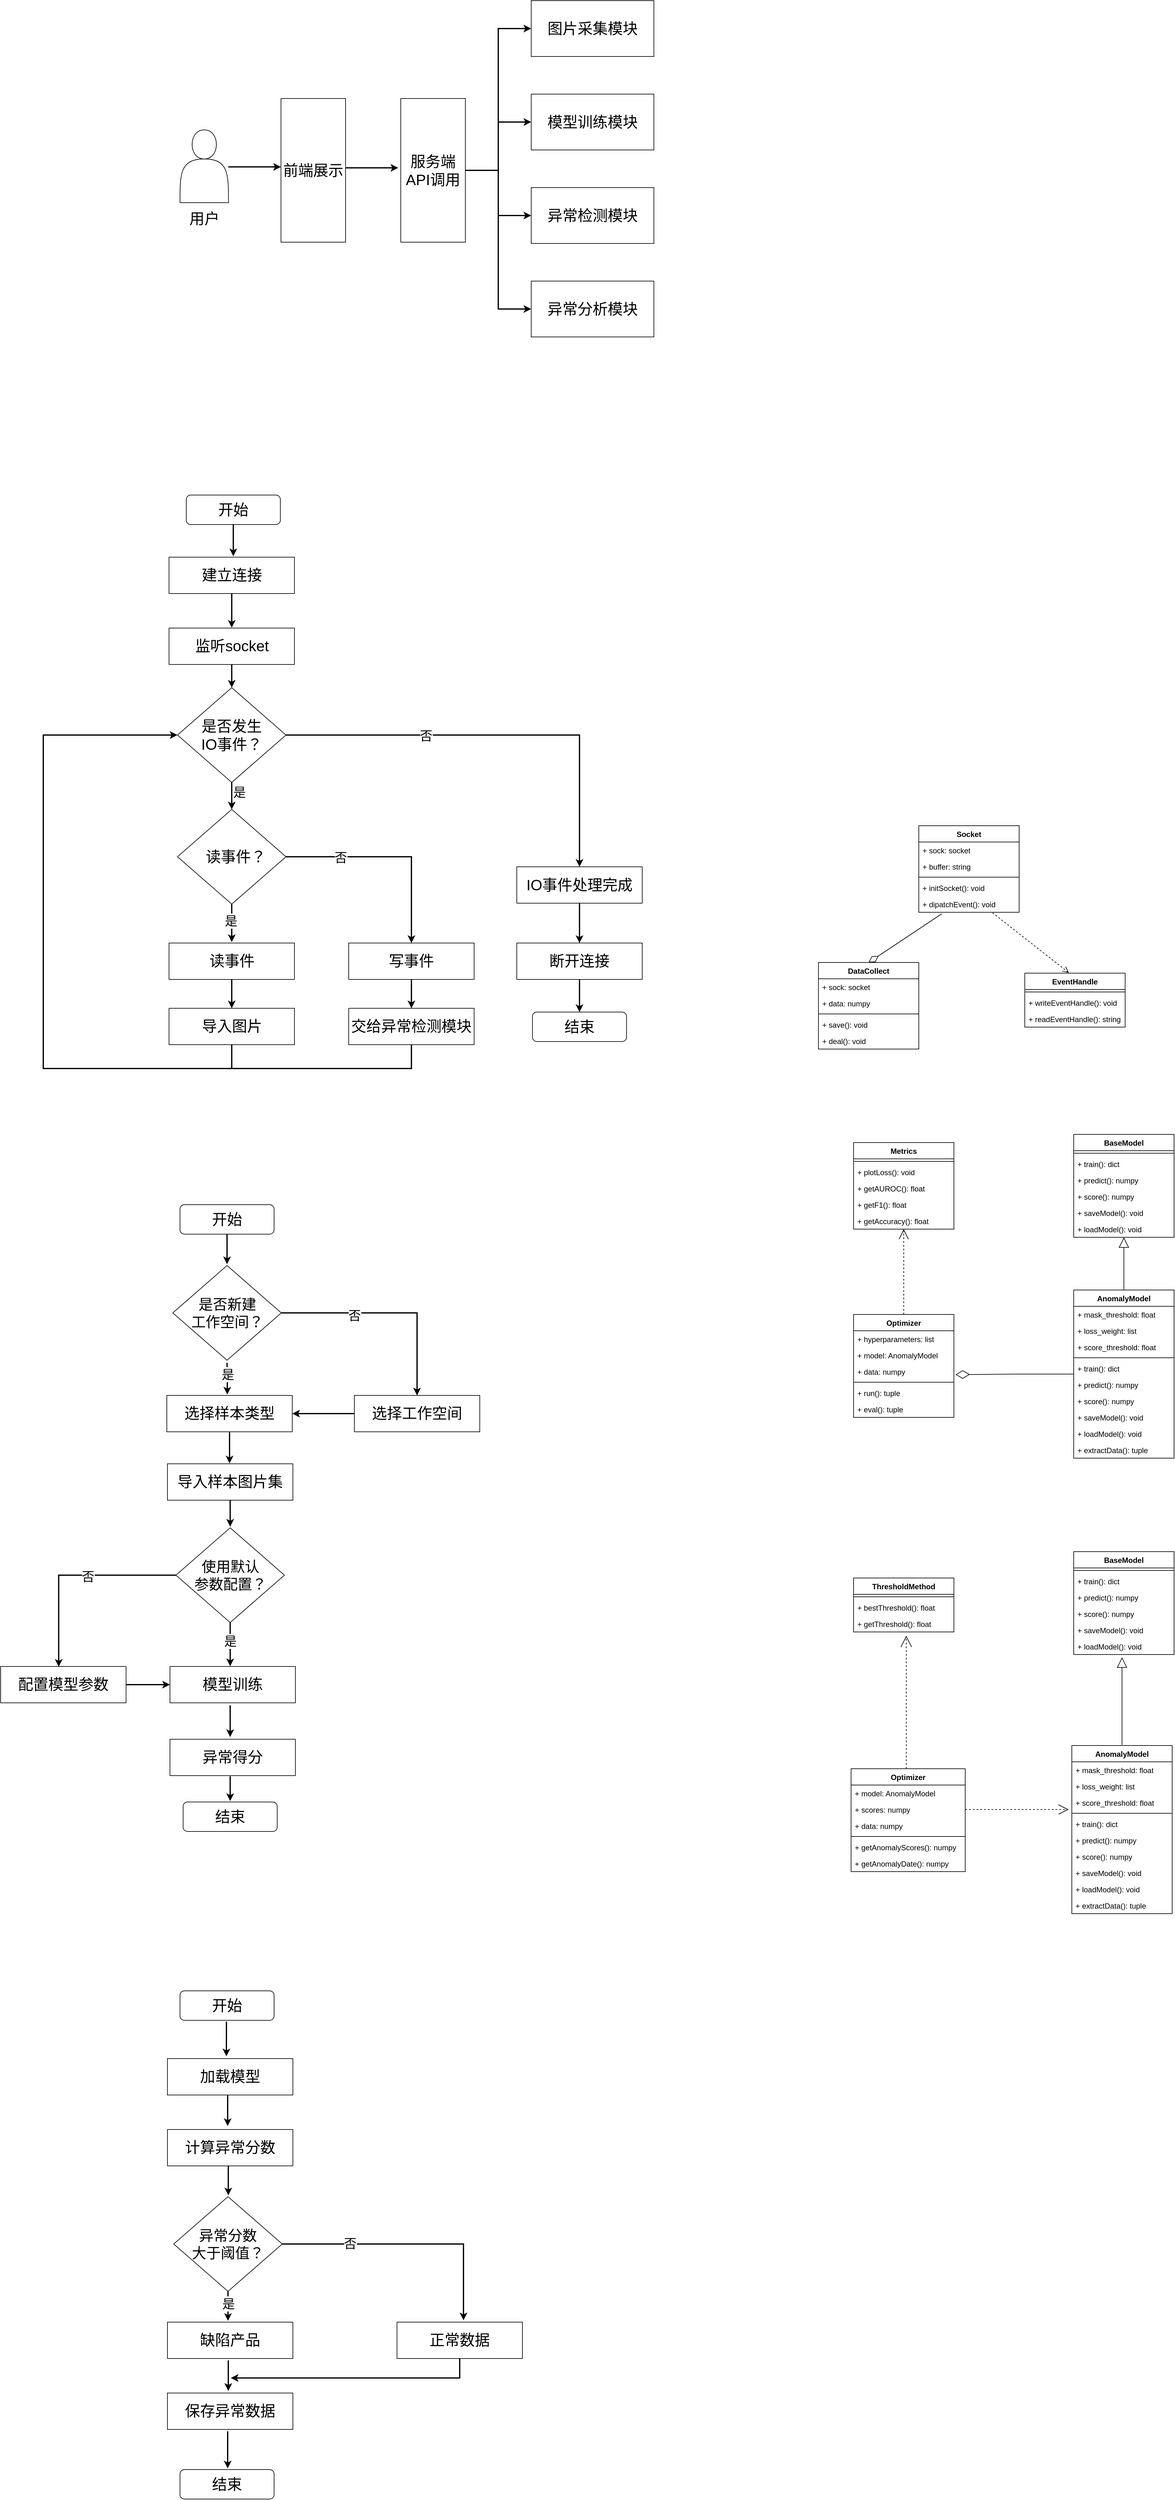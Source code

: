 <mxfile version="23.1.1" type="github">
  <diagram name="第 1 页" id="oIgSJ-jCkEDPL_mwqBG6">
    <mxGraphModel dx="1595" dy="817" grid="0" gridSize="10" guides="1" tooltips="1" connect="1" arrows="1" fold="1" page="0" pageScale="1" pageWidth="1169" pageHeight="827" math="0" shadow="0">
      <root>
        <mxCell id="0" />
        <mxCell id="1" parent="0" />
        <mxCell id="Z4AFo1DgdPZZFTQi7bNu-21" style="edgeStyle=orthogonalEdgeStyle;rounded=0;orthogonalLoop=1;jettySize=auto;html=1;strokeWidth=2;" parent="1" edge="1">
          <mxGeometry relative="1" as="geometry">
            <mxPoint x="547" y="373.5" as="targetPoint" />
            <mxPoint x="463" y="373.5" as="sourcePoint" />
          </mxGeometry>
        </mxCell>
        <mxCell id="Z4AFo1DgdPZZFTQi7bNu-3" value="&lt;font style=&quot;font-size: 24px;&quot;&gt;前端展示&lt;/font&gt;" style="rounded=0;whiteSpace=wrap;html=1;" parent="1" vertex="1">
          <mxGeometry x="360" y="263" width="103" height="229" as="geometry" />
        </mxCell>
        <mxCell id="Z4AFo1DgdPZZFTQi7bNu-22" style="edgeStyle=orthogonalEdgeStyle;rounded=0;orthogonalLoop=1;jettySize=auto;html=1;entryX=0.5;entryY=1;entryDx=0;entryDy=0;strokeWidth=2;" parent="1" source="Z4AFo1DgdPZZFTQi7bNu-5" target="Z4AFo1DgdPZZFTQi7bNu-6" edge="1">
          <mxGeometry relative="1" as="geometry" />
        </mxCell>
        <mxCell id="Z4AFo1DgdPZZFTQi7bNu-23" style="edgeStyle=orthogonalEdgeStyle;rounded=0;orthogonalLoop=1;jettySize=auto;html=1;entryX=0.5;entryY=1;entryDx=0;entryDy=0;strokeWidth=2;" parent="1" source="Z4AFo1DgdPZZFTQi7bNu-5" target="Z4AFo1DgdPZZFTQi7bNu-11" edge="1">
          <mxGeometry relative="1" as="geometry" />
        </mxCell>
        <mxCell id="Z4AFo1DgdPZZFTQi7bNu-24" style="edgeStyle=orthogonalEdgeStyle;rounded=0;orthogonalLoop=1;jettySize=auto;html=1;entryX=0.5;entryY=1;entryDx=0;entryDy=0;strokeWidth=2;" parent="1" source="Z4AFo1DgdPZZFTQi7bNu-5" target="Z4AFo1DgdPZZFTQi7bNu-14" edge="1">
          <mxGeometry relative="1" as="geometry" />
        </mxCell>
        <mxCell id="Z4AFo1DgdPZZFTQi7bNu-25" style="edgeStyle=orthogonalEdgeStyle;rounded=0;orthogonalLoop=1;jettySize=auto;html=1;entryX=0.5;entryY=1;entryDx=0;entryDy=0;strokeWidth=2;" parent="1" source="Z4AFo1DgdPZZFTQi7bNu-5" target="Z4AFo1DgdPZZFTQi7bNu-17" edge="1">
          <mxGeometry relative="1" as="geometry" />
        </mxCell>
        <mxCell id="Z4AFo1DgdPZZFTQi7bNu-5" value="&lt;font style=&quot;font-size: 24px;&quot;&gt;服务端API调用&lt;/font&gt;" style="rounded=0;whiteSpace=wrap;html=1;" parent="1" vertex="1">
          <mxGeometry x="551" y="263" width="103" height="229" as="geometry" />
        </mxCell>
        <mxCell id="Z4AFo1DgdPZZFTQi7bNu-8" value="" style="group" parent="1" vertex="1" connectable="0">
          <mxGeometry x="759" y="107" width="195.64" height="89" as="geometry" />
        </mxCell>
        <mxCell id="Z4AFo1DgdPZZFTQi7bNu-6" value="" style="rounded=0;whiteSpace=wrap;html=1;rotation=90;" parent="Z4AFo1DgdPZZFTQi7bNu-8" vertex="1">
          <mxGeometry x="53.32" y="-53.32" width="89" height="195.64" as="geometry" />
        </mxCell>
        <mxCell id="Z4AFo1DgdPZZFTQi7bNu-7" value="&lt;font style=&quot;font-size: 24px;&quot;&gt;图片采集模块&lt;/font&gt;" style="text;html=1;strokeColor=none;fillColor=none;align=center;verticalAlign=middle;whiteSpace=wrap;rounded=0;" parent="Z4AFo1DgdPZZFTQi7bNu-8" vertex="1">
          <mxGeometry x="10.82" y="25.5" width="174" height="38" as="geometry" />
        </mxCell>
        <mxCell id="Z4AFo1DgdPZZFTQi7bNu-9" value="" style="group;strokeWidth=2;" parent="1" vertex="1" connectable="0">
          <mxGeometry x="199" y="313" width="77.33" height="157" as="geometry" />
        </mxCell>
        <mxCell id="Z4AFo1DgdPZZFTQi7bNu-1" value="" style="shape=actor;whiteSpace=wrap;html=1;" parent="Z4AFo1DgdPZZFTQi7bNu-9" vertex="1">
          <mxGeometry width="77.33" height="116" as="geometry" />
        </mxCell>
        <mxCell id="Z4AFo1DgdPZZFTQi7bNu-2" value="&lt;font style=&quot;font-size: 24px;&quot;&gt;用户&lt;/font&gt;" style="text;html=1;strokeColor=none;fillColor=none;align=center;verticalAlign=middle;whiteSpace=wrap;rounded=0;" parent="Z4AFo1DgdPZZFTQi7bNu-9" vertex="1">
          <mxGeometry x="8.66" y="127" width="60" height="30" as="geometry" />
        </mxCell>
        <mxCell id="Z4AFo1DgdPZZFTQi7bNu-10" value="" style="group" parent="1" vertex="1" connectable="0">
          <mxGeometry x="759" y="256" width="195.64" height="89" as="geometry" />
        </mxCell>
        <mxCell id="Z4AFo1DgdPZZFTQi7bNu-11" value="" style="rounded=0;whiteSpace=wrap;html=1;rotation=90;" parent="Z4AFo1DgdPZZFTQi7bNu-10" vertex="1">
          <mxGeometry x="53.32" y="-53.32" width="89" height="195.64" as="geometry" />
        </mxCell>
        <mxCell id="Z4AFo1DgdPZZFTQi7bNu-12" value="&lt;span style=&quot;font-size: 24px;&quot;&gt;模型训练模块&lt;/span&gt;" style="text;html=1;strokeColor=none;fillColor=none;align=center;verticalAlign=middle;whiteSpace=wrap;rounded=0;" parent="Z4AFo1DgdPZZFTQi7bNu-10" vertex="1">
          <mxGeometry x="10.82" y="25.5" width="174" height="38" as="geometry" />
        </mxCell>
        <mxCell id="Z4AFo1DgdPZZFTQi7bNu-13" value="" style="group" parent="1" vertex="1" connectable="0">
          <mxGeometry x="759" y="405" width="195.64" height="89" as="geometry" />
        </mxCell>
        <mxCell id="Z4AFo1DgdPZZFTQi7bNu-14" value="" style="rounded=0;whiteSpace=wrap;html=1;rotation=90;" parent="Z4AFo1DgdPZZFTQi7bNu-13" vertex="1">
          <mxGeometry x="53.32" y="-53.32" width="89" height="195.64" as="geometry" />
        </mxCell>
        <mxCell id="Z4AFo1DgdPZZFTQi7bNu-15" value="&lt;font style=&quot;font-size: 24px;&quot;&gt;异常检测模块&lt;/font&gt;" style="text;html=1;strokeColor=none;fillColor=none;align=center;verticalAlign=middle;whiteSpace=wrap;rounded=0;" parent="Z4AFo1DgdPZZFTQi7bNu-13" vertex="1">
          <mxGeometry x="10.82" y="25.5" width="174" height="38" as="geometry" />
        </mxCell>
        <mxCell id="Z4AFo1DgdPZZFTQi7bNu-16" value="" style="group" parent="1" vertex="1" connectable="0">
          <mxGeometry x="759" y="554" width="195.64" height="89" as="geometry" />
        </mxCell>
        <mxCell id="Z4AFo1DgdPZZFTQi7bNu-17" value="" style="rounded=0;whiteSpace=wrap;html=1;rotation=90;" parent="Z4AFo1DgdPZZFTQi7bNu-16" vertex="1">
          <mxGeometry x="53.32" y="-53.32" width="89" height="195.64" as="geometry" />
        </mxCell>
        <mxCell id="Z4AFo1DgdPZZFTQi7bNu-18" value="&lt;font style=&quot;font-size: 24px;&quot;&gt;异常分析模块&lt;/font&gt;" style="text;html=1;strokeColor=none;fillColor=none;align=center;verticalAlign=middle;whiteSpace=wrap;rounded=0;" parent="Z4AFo1DgdPZZFTQi7bNu-16" vertex="1">
          <mxGeometry x="10.82" y="25.5" width="174" height="38" as="geometry" />
        </mxCell>
        <mxCell id="Z4AFo1DgdPZZFTQi7bNu-26" style="edgeStyle=orthogonalEdgeStyle;rounded=0;orthogonalLoop=1;jettySize=auto;html=1;strokeWidth=2;" parent="1" edge="1">
          <mxGeometry relative="1" as="geometry">
            <mxPoint x="360" y="372" as="targetPoint" />
            <mxPoint x="276" y="372" as="sourcePoint" />
          </mxGeometry>
        </mxCell>
        <mxCell id="a3Q9JlaJn4SBkysk_mds-16" style="edgeStyle=orthogonalEdgeStyle;rounded=0;orthogonalLoop=1;jettySize=auto;html=1;strokeWidth=2;" parent="1" source="a3Q9JlaJn4SBkysk_mds-1" edge="1">
          <mxGeometry relative="1" as="geometry">
            <mxPoint x="284" y="992.5" as="targetPoint" />
          </mxGeometry>
        </mxCell>
        <mxCell id="a3Q9JlaJn4SBkysk_mds-1" value="&lt;font style=&quot;font-size: 24px;&quot;&gt;开始&lt;/font&gt;" style="rounded=1;whiteSpace=wrap;html=1;" parent="1" vertex="1">
          <mxGeometry x="209" y="895" width="150" height="47" as="geometry" />
        </mxCell>
        <mxCell id="a3Q9JlaJn4SBkysk_mds-17" style="edgeStyle=orthogonalEdgeStyle;rounded=0;orthogonalLoop=1;jettySize=auto;html=1;strokeWidth=2;" parent="1" source="a3Q9JlaJn4SBkysk_mds-2" edge="1">
          <mxGeometry relative="1" as="geometry">
            <mxPoint x="281.5" y="1106.5" as="targetPoint" />
          </mxGeometry>
        </mxCell>
        <mxCell id="a3Q9JlaJn4SBkysk_mds-2" value="&lt;font style=&quot;font-size: 24px;&quot;&gt;建立连接&lt;/font&gt;" style="rounded=0;whiteSpace=wrap;html=1;" parent="1" vertex="1">
          <mxGeometry x="181.5" y="994" width="200" height="58" as="geometry" />
        </mxCell>
        <mxCell id="a3Q9JlaJn4SBkysk_mds-3" value="&lt;font style=&quot;font-size: 24px;&quot;&gt;监听socket&lt;/font&gt;" style="rounded=0;whiteSpace=wrap;html=1;" parent="1" vertex="1">
          <mxGeometry x="181.5" y="1107" width="200" height="58" as="geometry" />
        </mxCell>
        <mxCell id="a3Q9JlaJn4SBkysk_mds-21" style="edgeStyle=orthogonalEdgeStyle;rounded=0;orthogonalLoop=1;jettySize=auto;html=1;strokeWidth=2;" parent="1" source="a3Q9JlaJn4SBkysk_mds-5" target="a3Q9JlaJn4SBkysk_mds-10" edge="1">
          <mxGeometry relative="1" as="geometry" />
        </mxCell>
        <mxCell id="a3Q9JlaJn4SBkysk_mds-5" value="&lt;span style=&quot;font-size: 24px;&quot;&gt;读事件&lt;/span&gt;" style="rounded=0;whiteSpace=wrap;html=1;" parent="1" vertex="1">
          <mxGeometry x="181.5" y="1609" width="200" height="58" as="geometry" />
        </mxCell>
        <mxCell id="a3Q9JlaJn4SBkysk_mds-24" style="edgeStyle=orthogonalEdgeStyle;rounded=0;orthogonalLoop=1;jettySize=auto;html=1;entryX=0.5;entryY=0;entryDx=0;entryDy=0;strokeWidth=2;" parent="1" source="a3Q9JlaJn4SBkysk_mds-8" target="a3Q9JlaJn4SBkysk_mds-13" edge="1">
          <mxGeometry relative="1" as="geometry" />
        </mxCell>
        <mxCell id="a3Q9JlaJn4SBkysk_mds-34" value="&lt;font style=&quot;font-size: 20px;&quot;&gt;否&lt;/font&gt;" style="edgeLabel;html=1;align=center;verticalAlign=middle;resizable=0;points=[];" parent="a3Q9JlaJn4SBkysk_mds-24" vertex="1" connectable="0">
          <mxGeometry x="-0.343" relative="1" as="geometry">
            <mxPoint as="offset" />
          </mxGeometry>
        </mxCell>
        <mxCell id="a3Q9JlaJn4SBkysk_mds-8" value="&lt;font style=&quot;font-size: 24px;&quot;&gt;是否发生&lt;br&gt;IO事件？&lt;/font&gt;" style="strokeWidth=1;html=1;shape=mxgraph.flowchart.decision;whiteSpace=wrap;" parent="1" vertex="1">
          <mxGeometry x="195" y="1202" width="173" height="151" as="geometry" />
        </mxCell>
        <mxCell id="a3Q9JlaJn4SBkysk_mds-20" style="edgeStyle=orthogonalEdgeStyle;rounded=0;orthogonalLoop=1;jettySize=auto;html=1;strokeWidth=2;" parent="1" source="a3Q9JlaJn4SBkysk_mds-9" edge="1">
          <mxGeometry relative="1" as="geometry">
            <mxPoint x="281.5" y="1607.5" as="targetPoint" />
          </mxGeometry>
        </mxCell>
        <mxCell id="a3Q9JlaJn4SBkysk_mds-33" value="&lt;font style=&quot;font-size: 20px;&quot;&gt;是&lt;/font&gt;" style="edgeLabel;html=1;align=center;verticalAlign=middle;resizable=0;points=[];" parent="a3Q9JlaJn4SBkysk_mds-20" vertex="1" connectable="0">
          <mxGeometry x="-0.141" y="-2" relative="1" as="geometry">
            <mxPoint as="offset" />
          </mxGeometry>
        </mxCell>
        <mxCell id="a3Q9JlaJn4SBkysk_mds-22" style="edgeStyle=orthogonalEdgeStyle;rounded=0;orthogonalLoop=1;jettySize=auto;html=1;entryX=0.5;entryY=0;entryDx=0;entryDy=0;strokeWidth=2;" parent="1" source="a3Q9JlaJn4SBkysk_mds-9" target="a3Q9JlaJn4SBkysk_mds-11" edge="1">
          <mxGeometry relative="1" as="geometry" />
        </mxCell>
        <mxCell id="a3Q9JlaJn4SBkysk_mds-32" value="&lt;font style=&quot;font-size: 20px;&quot;&gt;否&lt;/font&gt;" style="edgeLabel;html=1;align=center;verticalAlign=middle;resizable=0;points=[];" parent="a3Q9JlaJn4SBkysk_mds-22" vertex="1" connectable="0">
          <mxGeometry x="-0.483" relative="1" as="geometry">
            <mxPoint as="offset" />
          </mxGeometry>
        </mxCell>
        <mxCell id="a3Q9JlaJn4SBkysk_mds-9" value="&lt;span style=&quot;font-size: 24px;&quot;&gt;&amp;nbsp; 读事件？&lt;/span&gt;" style="strokeWidth=1;html=1;shape=mxgraph.flowchart.decision;whiteSpace=wrap;" parent="1" vertex="1">
          <mxGeometry x="195" y="1396" width="173" height="151" as="geometry" />
        </mxCell>
        <mxCell id="a3Q9JlaJn4SBkysk_mds-10" value="&lt;span style=&quot;font-size: 24px;&quot;&gt;导入图片&lt;/span&gt;" style="rounded=0;whiteSpace=wrap;html=1;" parent="1" vertex="1">
          <mxGeometry x="181.5" y="1713" width="200" height="58" as="geometry" />
        </mxCell>
        <mxCell id="a3Q9JlaJn4SBkysk_mds-23" style="edgeStyle=orthogonalEdgeStyle;rounded=0;orthogonalLoop=1;jettySize=auto;html=1;entryX=0.5;entryY=0;entryDx=0;entryDy=0;strokeWidth=2;" parent="1" source="a3Q9JlaJn4SBkysk_mds-11" target="a3Q9JlaJn4SBkysk_mds-12" edge="1">
          <mxGeometry relative="1" as="geometry" />
        </mxCell>
        <mxCell id="a3Q9JlaJn4SBkysk_mds-11" value="&lt;span style=&quot;font-size: 24px;&quot;&gt;写事件&lt;/span&gt;" style="rounded=0;whiteSpace=wrap;html=1;" parent="1" vertex="1">
          <mxGeometry x="468" y="1609" width="200" height="58" as="geometry" />
        </mxCell>
        <mxCell id="a3Q9JlaJn4SBkysk_mds-29" style="edgeStyle=orthogonalEdgeStyle;rounded=0;orthogonalLoop=1;jettySize=auto;html=1;endArrow=none;endFill=0;strokeWidth=2;" parent="1" source="a3Q9JlaJn4SBkysk_mds-12" edge="1">
          <mxGeometry relative="1" as="geometry">
            <mxPoint x="282" y="1809" as="targetPoint" />
            <Array as="points">
              <mxPoint x="568" y="1809" />
              <mxPoint x="283" y="1809" />
            </Array>
          </mxGeometry>
        </mxCell>
        <mxCell id="a3Q9JlaJn4SBkysk_mds-12" value="&lt;span style=&quot;font-size: 24px;&quot;&gt;交给异常检测模块&lt;/span&gt;" style="rounded=0;whiteSpace=wrap;html=1;" parent="1" vertex="1">
          <mxGeometry x="468" y="1713" width="200" height="58" as="geometry" />
        </mxCell>
        <mxCell id="a3Q9JlaJn4SBkysk_mds-25" style="edgeStyle=orthogonalEdgeStyle;rounded=0;orthogonalLoop=1;jettySize=auto;html=1;strokeWidth=2;" parent="1" source="a3Q9JlaJn4SBkysk_mds-13" target="a3Q9JlaJn4SBkysk_mds-14" edge="1">
          <mxGeometry relative="1" as="geometry" />
        </mxCell>
        <mxCell id="a3Q9JlaJn4SBkysk_mds-13" value="&lt;span style=&quot;font-size: 24px;&quot;&gt;IO事件处理完成&lt;/span&gt;" style="rounded=0;whiteSpace=wrap;html=1;" parent="1" vertex="1">
          <mxGeometry x="736" y="1487.5" width="200" height="58" as="geometry" />
        </mxCell>
        <mxCell id="a3Q9JlaJn4SBkysk_mds-26" style="edgeStyle=orthogonalEdgeStyle;rounded=0;orthogonalLoop=1;jettySize=auto;html=1;strokeWidth=2;" parent="1" source="a3Q9JlaJn4SBkysk_mds-14" target="a3Q9JlaJn4SBkysk_mds-15" edge="1">
          <mxGeometry relative="1" as="geometry" />
        </mxCell>
        <mxCell id="a3Q9JlaJn4SBkysk_mds-14" value="&lt;span style=&quot;font-size: 24px;&quot;&gt;断开连接&lt;/span&gt;" style="rounded=0;whiteSpace=wrap;html=1;" parent="1" vertex="1">
          <mxGeometry x="736" y="1609" width="200" height="58" as="geometry" />
        </mxCell>
        <mxCell id="a3Q9JlaJn4SBkysk_mds-15" value="&lt;font style=&quot;font-size: 24px;&quot;&gt;结束&lt;/font&gt;" style="rounded=1;whiteSpace=wrap;html=1;" parent="1" vertex="1">
          <mxGeometry x="761" y="1719" width="150" height="47" as="geometry" />
        </mxCell>
        <mxCell id="a3Q9JlaJn4SBkysk_mds-18" style="edgeStyle=orthogonalEdgeStyle;rounded=0;orthogonalLoop=1;jettySize=auto;html=1;entryX=0.5;entryY=0;entryDx=0;entryDy=0;entryPerimeter=0;strokeWidth=2;" parent="1" source="a3Q9JlaJn4SBkysk_mds-3" target="a3Q9JlaJn4SBkysk_mds-8" edge="1">
          <mxGeometry relative="1" as="geometry" />
        </mxCell>
        <mxCell id="a3Q9JlaJn4SBkysk_mds-19" style="edgeStyle=orthogonalEdgeStyle;rounded=0;orthogonalLoop=1;jettySize=auto;html=1;entryX=0.5;entryY=0;entryDx=0;entryDy=0;entryPerimeter=0;strokeWidth=2;" parent="1" source="a3Q9JlaJn4SBkysk_mds-8" target="a3Q9JlaJn4SBkysk_mds-9" edge="1">
          <mxGeometry relative="1" as="geometry" />
        </mxCell>
        <mxCell id="a3Q9JlaJn4SBkysk_mds-27" style="edgeStyle=orthogonalEdgeStyle;rounded=0;orthogonalLoop=1;jettySize=auto;html=1;entryX=0;entryY=0.5;entryDx=0;entryDy=0;entryPerimeter=0;strokeWidth=2;" parent="1" source="a3Q9JlaJn4SBkysk_mds-10" target="a3Q9JlaJn4SBkysk_mds-8" edge="1">
          <mxGeometry relative="1" as="geometry">
            <Array as="points">
              <mxPoint x="282" y="1809" />
              <mxPoint x="-19" y="1809" />
              <mxPoint x="-19" y="1278" />
            </Array>
          </mxGeometry>
        </mxCell>
        <mxCell id="a3Q9JlaJn4SBkysk_mds-31" value="&lt;font style=&quot;font-size: 20px;&quot;&gt;是&lt;/font&gt;" style="text;html=1;strokeColor=none;fillColor=none;align=center;verticalAlign=middle;whiteSpace=wrap;rounded=0;" parent="1" vertex="1">
          <mxGeometry x="264" y="1353" width="60" height="30" as="geometry" />
        </mxCell>
        <mxCell id="a3Q9JlaJn4SBkysk_mds-50" value="Socket" style="swimlane;fontStyle=1;align=center;verticalAlign=top;childLayout=stackLayout;horizontal=1;startSize=26;horizontalStack=0;resizeParent=1;resizeParentMax=0;resizeLast=0;collapsible=1;marginBottom=0;whiteSpace=wrap;html=1;" parent="1" vertex="1">
          <mxGeometry x="1377" y="1422" width="160" height="138" as="geometry">
            <mxRectangle x="1179" y="1234" width="74" height="26" as="alternateBounds" />
          </mxGeometry>
        </mxCell>
        <mxCell id="a3Q9JlaJn4SBkysk_mds-51" value="+ sock: socket" style="text;strokeColor=none;fillColor=none;align=left;verticalAlign=top;spacingLeft=4;spacingRight=4;overflow=hidden;rotatable=0;points=[[0,0.5],[1,0.5]];portConstraint=eastwest;whiteSpace=wrap;html=1;" parent="a3Q9JlaJn4SBkysk_mds-50" vertex="1">
          <mxGeometry y="26" width="160" height="26" as="geometry" />
        </mxCell>
        <mxCell id="a3Q9JlaJn4SBkysk_mds-65" value="&lt;span style=&quot;color: rgb(0, 0, 0); font-family: Helvetica; font-size: 12px; font-style: normal; font-variant-ligatures: normal; font-variant-caps: normal; font-weight: 400; letter-spacing: normal; orphans: 2; text-align: left; text-indent: 0px; text-transform: none; widows: 2; word-spacing: 0px; -webkit-text-stroke-width: 0px; background-color: rgb(255, 255, 255); text-decoration-thickness: initial; text-decoration-style: initial; text-decoration-color: initial; float: none; display: inline !important;&quot;&gt;+ buffer: string&amp;nbsp;&lt;/span&gt;" style="text;strokeColor=none;fillColor=none;align=left;verticalAlign=top;spacingLeft=4;spacingRight=4;overflow=hidden;rotatable=0;points=[[0,0.5],[1,0.5]];portConstraint=eastwest;whiteSpace=wrap;html=1;" parent="a3Q9JlaJn4SBkysk_mds-50" vertex="1">
          <mxGeometry y="52" width="160" height="26" as="geometry" />
        </mxCell>
        <mxCell id="a3Q9JlaJn4SBkysk_mds-52" value="" style="line;strokeWidth=1;fillColor=none;align=left;verticalAlign=middle;spacingTop=-1;spacingLeft=3;spacingRight=3;rotatable=0;labelPosition=right;points=[];portConstraint=eastwest;strokeColor=inherit;" parent="a3Q9JlaJn4SBkysk_mds-50" vertex="1">
          <mxGeometry y="78" width="160" height="8" as="geometry" />
        </mxCell>
        <mxCell id="a3Q9JlaJn4SBkysk_mds-53" value="+ initSocket(): void" style="text;strokeColor=none;fillColor=none;align=left;verticalAlign=top;spacingLeft=4;spacingRight=4;overflow=hidden;rotatable=0;points=[[0,0.5],[1,0.5]];portConstraint=eastwest;whiteSpace=wrap;html=1;" parent="a3Q9JlaJn4SBkysk_mds-50" vertex="1">
          <mxGeometry y="86" width="160" height="26" as="geometry" />
        </mxCell>
        <mxCell id="a3Q9JlaJn4SBkysk_mds-66" value="+ dipatchEvent(): void" style="text;strokeColor=none;fillColor=none;align=left;verticalAlign=top;spacingLeft=4;spacingRight=4;overflow=hidden;rotatable=0;points=[[0,0.5],[1,0.5]];portConstraint=eastwest;whiteSpace=wrap;html=1;" parent="a3Q9JlaJn4SBkysk_mds-50" vertex="1">
          <mxGeometry y="112" width="160" height="26" as="geometry" />
        </mxCell>
        <mxCell id="a3Q9JlaJn4SBkysk_mds-55" value="DataCollect" style="swimlane;fontStyle=1;align=center;verticalAlign=top;childLayout=stackLayout;horizontal=1;startSize=26;horizontalStack=0;resizeParent=1;resizeParentMax=0;resizeLast=0;collapsible=1;marginBottom=0;whiteSpace=wrap;html=1;" parent="1" vertex="1">
          <mxGeometry x="1217" y="1640" width="160" height="138" as="geometry" />
        </mxCell>
        <mxCell id="a3Q9JlaJn4SBkysk_mds-56" value="+ sock: socket" style="text;strokeColor=none;fillColor=none;align=left;verticalAlign=top;spacingLeft=4;spacingRight=4;overflow=hidden;rotatable=0;points=[[0,0.5],[1,0.5]];portConstraint=eastwest;whiteSpace=wrap;html=1;" parent="a3Q9JlaJn4SBkysk_mds-55" vertex="1">
          <mxGeometry y="26" width="160" height="26" as="geometry" />
        </mxCell>
        <mxCell id="a3Q9JlaJn4SBkysk_mds-68" value="&lt;span style=&quot;color: rgb(0, 0, 0); font-family: Helvetica; font-size: 12px; font-style: normal; font-variant-ligatures: normal; font-variant-caps: normal; font-weight: 400; letter-spacing: normal; orphans: 2; text-align: left; text-indent: 0px; text-transform: none; widows: 2; word-spacing: 0px; -webkit-text-stroke-width: 0px; background-color: rgb(255, 255, 255); text-decoration-thickness: initial; text-decoration-style: initial; text-decoration-color: initial; float: none; display: inline !important;&quot;&gt;+ data: numpy&lt;/span&gt;" style="text;strokeColor=none;fillColor=none;align=left;verticalAlign=top;spacingLeft=4;spacingRight=4;overflow=hidden;rotatable=0;points=[[0,0.5],[1,0.5]];portConstraint=eastwest;whiteSpace=wrap;html=1;" parent="a3Q9JlaJn4SBkysk_mds-55" vertex="1">
          <mxGeometry y="52" width="160" height="26" as="geometry" />
        </mxCell>
        <mxCell id="a3Q9JlaJn4SBkysk_mds-57" value="" style="line;strokeWidth=1;fillColor=none;align=left;verticalAlign=middle;spacingTop=-1;spacingLeft=3;spacingRight=3;rotatable=0;labelPosition=right;points=[];portConstraint=eastwest;strokeColor=inherit;" parent="a3Q9JlaJn4SBkysk_mds-55" vertex="1">
          <mxGeometry y="78" width="160" height="8" as="geometry" />
        </mxCell>
        <mxCell id="a3Q9JlaJn4SBkysk_mds-58" value="+ save(): void" style="text;strokeColor=none;fillColor=none;align=left;verticalAlign=top;spacingLeft=4;spacingRight=4;overflow=hidden;rotatable=0;points=[[0,0.5],[1,0.5]];portConstraint=eastwest;whiteSpace=wrap;html=1;" parent="a3Q9JlaJn4SBkysk_mds-55" vertex="1">
          <mxGeometry y="86" width="160" height="26" as="geometry" />
        </mxCell>
        <mxCell id="a3Q9JlaJn4SBkysk_mds-69" value="&lt;span style=&quot;color: rgb(0, 0, 0); font-family: Helvetica; font-size: 12px; font-style: normal; font-variant-ligatures: normal; font-variant-caps: normal; font-weight: 400; letter-spacing: normal; orphans: 2; text-align: left; text-indent: 0px; text-transform: none; widows: 2; word-spacing: 0px; -webkit-text-stroke-width: 0px; background-color: rgb(255, 255, 255); text-decoration-thickness: initial; text-decoration-style: initial; text-decoration-color: initial; float: none; display: inline !important;&quot;&gt;+ deal(): void&lt;/span&gt;" style="text;strokeColor=none;fillColor=none;align=left;verticalAlign=top;spacingLeft=4;spacingRight=4;overflow=hidden;rotatable=0;points=[[0,0.5],[1,0.5]];portConstraint=eastwest;whiteSpace=wrap;html=1;" parent="a3Q9JlaJn4SBkysk_mds-55" vertex="1">
          <mxGeometry y="112" width="160" height="26" as="geometry" />
        </mxCell>
        <mxCell id="a3Q9JlaJn4SBkysk_mds-59" value="EventHandle" style="swimlane;fontStyle=1;align=center;verticalAlign=top;childLayout=stackLayout;horizontal=1;startSize=26;horizontalStack=0;resizeParent=1;resizeParentMax=0;resizeLast=0;collapsible=1;marginBottom=0;whiteSpace=wrap;html=1;" parent="1" vertex="1">
          <mxGeometry x="1546" y="1657" width="160" height="86" as="geometry" />
        </mxCell>
        <mxCell id="a3Q9JlaJn4SBkysk_mds-61" value="" style="line;strokeWidth=1;fillColor=none;align=left;verticalAlign=middle;spacingTop=-1;spacingLeft=3;spacingRight=3;rotatable=0;labelPosition=right;points=[];portConstraint=eastwest;strokeColor=inherit;" parent="a3Q9JlaJn4SBkysk_mds-59" vertex="1">
          <mxGeometry y="26" width="160" height="8" as="geometry" />
        </mxCell>
        <mxCell id="a3Q9JlaJn4SBkysk_mds-62" value="+ writeEventHandle(): void" style="text;strokeColor=none;fillColor=none;align=left;verticalAlign=top;spacingLeft=4;spacingRight=4;overflow=hidden;rotatable=0;points=[[0,0.5],[1,0.5]];portConstraint=eastwest;whiteSpace=wrap;html=1;" parent="a3Q9JlaJn4SBkysk_mds-59" vertex="1">
          <mxGeometry y="34" width="160" height="26" as="geometry" />
        </mxCell>
        <mxCell id="a3Q9JlaJn4SBkysk_mds-67" value="&lt;span style=&quot;color: rgb(0, 0, 0); font-family: Helvetica; font-size: 12px; font-style: normal; font-variant-ligatures: normal; font-variant-caps: normal; font-weight: 400; letter-spacing: normal; orphans: 2; text-align: left; text-indent: 0px; text-transform: none; widows: 2; word-spacing: 0px; -webkit-text-stroke-width: 0px; background-color: rgb(255, 255, 255); text-decoration-thickness: initial; text-decoration-style: initial; text-decoration-color: initial; float: none; display: inline !important;&quot;&gt;+ readEventHandle(): string&lt;/span&gt;" style="text;strokeColor=none;fillColor=none;align=left;verticalAlign=top;spacingLeft=4;spacingRight=4;overflow=hidden;rotatable=0;points=[[0,0.5],[1,0.5]];portConstraint=eastwest;whiteSpace=wrap;html=1;" parent="a3Q9JlaJn4SBkysk_mds-59" vertex="1">
          <mxGeometry y="60" width="160" height="26" as="geometry" />
        </mxCell>
        <mxCell id="a3Q9JlaJn4SBkysk_mds-71" style="rounded=0;orthogonalLoop=1;jettySize=auto;html=1;entryX=0.5;entryY=0;entryDx=0;entryDy=0;endArrow=diamondThin;endFill=0;endSize=16;exitX=0.23;exitY=1.09;exitDx=0;exitDy=0;exitPerimeter=0;" parent="1" source="a3Q9JlaJn4SBkysk_mds-66" target="a3Q9JlaJn4SBkysk_mds-55" edge="1">
          <mxGeometry relative="1" as="geometry" />
        </mxCell>
        <mxCell id="a3Q9JlaJn4SBkysk_mds-72" style="rounded=0;orthogonalLoop=1;jettySize=auto;html=1;endSize=8;endArrow=open;endFill=0;dashed=1;exitX=0.735;exitY=1.033;exitDx=0;exitDy=0;exitPerimeter=0;entryX=0.439;entryY=-0.007;entryDx=0;entryDy=0;entryPerimeter=0;" parent="1" source="a3Q9JlaJn4SBkysk_mds-66" target="a3Q9JlaJn4SBkysk_mds-59" edge="1">
          <mxGeometry relative="1" as="geometry">
            <mxPoint x="1650" y="1669" as="targetPoint" />
          </mxGeometry>
        </mxCell>
        <mxCell id="YO7OPcjBrQpYHbS6nEXv-11" style="edgeStyle=orthogonalEdgeStyle;rounded=0;orthogonalLoop=1;jettySize=auto;html=1;strokeWidth=2;" parent="1" source="YO7OPcjBrQpYHbS6nEXv-1" edge="1">
          <mxGeometry relative="1" as="geometry">
            <mxPoint x="274" y="2120.875" as="targetPoint" />
          </mxGeometry>
        </mxCell>
        <mxCell id="YO7OPcjBrQpYHbS6nEXv-1" value="&lt;font style=&quot;font-size: 24px;&quot;&gt;开始&lt;/font&gt;" style="rounded=1;whiteSpace=wrap;html=1;" parent="1" vertex="1">
          <mxGeometry x="199" y="2026" width="150" height="47" as="geometry" />
        </mxCell>
        <mxCell id="YO7OPcjBrQpYHbS6nEXv-14" style="edgeStyle=orthogonalEdgeStyle;rounded=0;orthogonalLoop=1;jettySize=auto;html=1;strokeWidth=2;" parent="1" source="YO7OPcjBrQpYHbS6nEXv-2" edge="1">
          <mxGeometry relative="1" as="geometry">
            <mxPoint x="278" y="2438.4" as="targetPoint" />
          </mxGeometry>
        </mxCell>
        <mxCell id="YO7OPcjBrQpYHbS6nEXv-2" value="&lt;span style=&quot;font-size: 24px;&quot;&gt;选择样本类型&lt;/span&gt;" style="rounded=0;whiteSpace=wrap;html=1;" parent="1" vertex="1">
          <mxGeometry x="178" y="2330" width="200" height="58" as="geometry" />
        </mxCell>
        <mxCell id="YO7OPcjBrQpYHbS6nEXv-20" style="edgeStyle=orthogonalEdgeStyle;rounded=0;orthogonalLoop=1;jettySize=auto;html=1;entryX=0.5;entryY=0;entryDx=0;entryDy=0;strokeWidth=2;" parent="1" source="YO7OPcjBrQpYHbS6nEXv-3" target="YO7OPcjBrQpYHbS6nEXv-10" edge="1">
          <mxGeometry relative="1" as="geometry" />
        </mxCell>
        <mxCell id="YO7OPcjBrQpYHbS6nEXv-25" value="&lt;font style=&quot;font-size: 20px;&quot;&gt;否&lt;/font&gt;" style="edgeLabel;html=1;align=center;verticalAlign=middle;resizable=0;points=[];" parent="YO7OPcjBrQpYHbS6nEXv-20" vertex="1" connectable="0">
          <mxGeometry x="-0.333" y="-3" relative="1" as="geometry">
            <mxPoint as="offset" />
          </mxGeometry>
        </mxCell>
        <mxCell id="YO7OPcjBrQpYHbS6nEXv-3" value="&lt;span style=&quot;font-size: 23px;&quot;&gt;是否新建&lt;br&gt;工作空间？&lt;/span&gt;" style="strokeWidth=1;html=1;shape=mxgraph.flowchart.decision;whiteSpace=wrap;" parent="1" vertex="1">
          <mxGeometry x="187.5" y="2123" width="173" height="151" as="geometry" />
        </mxCell>
        <mxCell id="YO7OPcjBrQpYHbS6nEXv-15" style="edgeStyle=orthogonalEdgeStyle;rounded=0;orthogonalLoop=1;jettySize=auto;html=1;strokeWidth=2;" parent="1" source="YO7OPcjBrQpYHbS6nEXv-4" edge="1">
          <mxGeometry relative="1" as="geometry">
            <mxPoint x="279" y="2539.2" as="targetPoint" />
          </mxGeometry>
        </mxCell>
        <mxCell id="YO7OPcjBrQpYHbS6nEXv-4" value="&lt;span style=&quot;font-size: 24px;&quot;&gt;导入样本图片集&lt;/span&gt;" style="rounded=0;whiteSpace=wrap;html=1;" parent="1" vertex="1">
          <mxGeometry x="179" y="2439" width="200" height="58" as="geometry" />
        </mxCell>
        <mxCell id="YO7OPcjBrQpYHbS6nEXv-24" style="edgeStyle=orthogonalEdgeStyle;rounded=0;orthogonalLoop=1;jettySize=auto;html=1;entryX=0;entryY=0.5;entryDx=0;entryDy=0;strokeWidth=2;" parent="1" source="YO7OPcjBrQpYHbS6nEXv-5" target="YO7OPcjBrQpYHbS6nEXv-6" edge="1">
          <mxGeometry relative="1" as="geometry" />
        </mxCell>
        <mxCell id="YO7OPcjBrQpYHbS6nEXv-5" value="&lt;span style=&quot;font-size: 24px;&quot;&gt;配置模型参数&lt;/span&gt;" style="rounded=0;whiteSpace=wrap;html=1;" parent="1" vertex="1">
          <mxGeometry x="-87" y="2762" width="200" height="58" as="geometry" />
        </mxCell>
        <mxCell id="YO7OPcjBrQpYHbS6nEXv-17" style="edgeStyle=orthogonalEdgeStyle;rounded=0;orthogonalLoop=1;jettySize=auto;html=1;strokeWidth=2;" parent="1" edge="1">
          <mxGeometry relative="1" as="geometry">
            <mxPoint x="279" y="2874.5" as="targetPoint" />
            <mxPoint x="279" y="2824" as="sourcePoint" />
          </mxGeometry>
        </mxCell>
        <mxCell id="YO7OPcjBrQpYHbS6nEXv-6" value="&lt;span style=&quot;font-size: 24px;&quot;&gt;模型训练&lt;/span&gt;" style="rounded=0;whiteSpace=wrap;html=1;" parent="1" vertex="1">
          <mxGeometry x="183" y="2762" width="200" height="58" as="geometry" />
        </mxCell>
        <mxCell id="YO7OPcjBrQpYHbS6nEXv-16" style="edgeStyle=orthogonalEdgeStyle;rounded=0;orthogonalLoop=1;jettySize=auto;html=1;strokeWidth=2;" parent="1" source="YO7OPcjBrQpYHbS6nEXv-7" edge="1">
          <mxGeometry relative="1" as="geometry">
            <mxPoint x="279" y="2761.6" as="targetPoint" />
          </mxGeometry>
        </mxCell>
        <mxCell id="YO7OPcjBrQpYHbS6nEXv-27" value="&lt;font style=&quot;font-size: 20px;&quot;&gt;是&lt;/font&gt;" style="edgeLabel;html=1;align=center;verticalAlign=middle;resizable=0;points=[];" parent="YO7OPcjBrQpYHbS6nEXv-16" vertex="1" connectable="0">
          <mxGeometry x="-0.173" relative="1" as="geometry">
            <mxPoint as="offset" />
          </mxGeometry>
        </mxCell>
        <mxCell id="YO7OPcjBrQpYHbS6nEXv-7" value="&lt;span style=&quot;font-size: 23px;&quot;&gt;使用默认&lt;br&gt;参数配置？&lt;/span&gt;" style="strokeWidth=1;html=1;shape=mxgraph.flowchart.decision;whiteSpace=wrap;" parent="1" vertex="1">
          <mxGeometry x="192.5" y="2541" width="173" height="151" as="geometry" />
        </mxCell>
        <mxCell id="YO7OPcjBrQpYHbS6nEXv-19" style="edgeStyle=orthogonalEdgeStyle;rounded=0;orthogonalLoop=1;jettySize=auto;html=1;strokeWidth=2;" parent="1" edge="1">
          <mxGeometry relative="1" as="geometry">
            <mxPoint x="279" y="2976.5" as="targetPoint" />
            <mxPoint x="279" y="2937" as="sourcePoint" />
          </mxGeometry>
        </mxCell>
        <mxCell id="YO7OPcjBrQpYHbS6nEXv-8" value="&lt;span style=&quot;font-size: 24px;&quot;&gt;异常得分&lt;/span&gt;" style="rounded=0;whiteSpace=wrap;html=1;" parent="1" vertex="1">
          <mxGeometry x="183" y="2878" width="200" height="58" as="geometry" />
        </mxCell>
        <mxCell id="YO7OPcjBrQpYHbS6nEXv-9" value="&lt;font style=&quot;font-size: 24px;&quot;&gt;结束&lt;/font&gt;" style="rounded=1;whiteSpace=wrap;html=1;" parent="1" vertex="1">
          <mxGeometry x="204" y="2978" width="150" height="47" as="geometry" />
        </mxCell>
        <mxCell id="YO7OPcjBrQpYHbS6nEXv-21" style="edgeStyle=orthogonalEdgeStyle;rounded=0;orthogonalLoop=1;jettySize=auto;html=1;entryX=1;entryY=0.5;entryDx=0;entryDy=0;strokeWidth=2;" parent="1" source="YO7OPcjBrQpYHbS6nEXv-10" target="YO7OPcjBrQpYHbS6nEXv-2" edge="1">
          <mxGeometry relative="1" as="geometry" />
        </mxCell>
        <mxCell id="YO7OPcjBrQpYHbS6nEXv-10" value="&lt;span style=&quot;font-size: 24px;&quot;&gt;选择工作空间&lt;/span&gt;" style="rounded=0;whiteSpace=wrap;html=1;" parent="1" vertex="1">
          <mxGeometry x="477" y="2330" width="200" height="58" as="geometry" />
        </mxCell>
        <mxCell id="YO7OPcjBrQpYHbS6nEXv-12" style="edgeStyle=orthogonalEdgeStyle;rounded=0;orthogonalLoop=1;jettySize=auto;html=1;entryX=0.457;entryY=-0.093;entryDx=0;entryDy=0;entryPerimeter=0;strokeWidth=2;" parent="1" edge="1">
          <mxGeometry relative="1" as="geometry">
            <mxPoint x="274.0" y="2278.0" as="sourcePoint" />
            <mxPoint x="274.4" y="2328.606" as="targetPoint" />
          </mxGeometry>
        </mxCell>
        <mxCell id="YO7OPcjBrQpYHbS6nEXv-26" value="&lt;font style=&quot;font-size: 20px;&quot;&gt;是&lt;/font&gt;" style="edgeLabel;html=1;align=center;verticalAlign=middle;resizable=0;points=[];" parent="YO7OPcjBrQpYHbS6nEXv-12" vertex="1" connectable="0">
          <mxGeometry x="-0.294" relative="1" as="geometry">
            <mxPoint as="offset" />
          </mxGeometry>
        </mxCell>
        <mxCell id="YO7OPcjBrQpYHbS6nEXv-22" style="edgeStyle=orthogonalEdgeStyle;rounded=0;orthogonalLoop=1;jettySize=auto;html=1;entryX=0.463;entryY=0.009;entryDx=0;entryDy=0;entryPerimeter=0;strokeWidth=2;" parent="1" source="YO7OPcjBrQpYHbS6nEXv-7" target="YO7OPcjBrQpYHbS6nEXv-5" edge="1">
          <mxGeometry relative="1" as="geometry" />
        </mxCell>
        <mxCell id="YO7OPcjBrQpYHbS6nEXv-28" value="&lt;font style=&quot;font-size: 20px;&quot;&gt;否&lt;/font&gt;" style="edgeLabel;html=1;align=center;verticalAlign=middle;resizable=0;points=[];" parent="YO7OPcjBrQpYHbS6nEXv-22" vertex="1" connectable="0">
          <mxGeometry x="-0.153" y="1" relative="1" as="geometry">
            <mxPoint as="offset" />
          </mxGeometry>
        </mxCell>
        <mxCell id="O9Ib4ukWQCDbJNWWpe---1" value="Metrics" style="swimlane;fontStyle=1;align=center;verticalAlign=top;childLayout=stackLayout;horizontal=1;startSize=26;horizontalStack=0;resizeParent=1;resizeParentMax=0;resizeLast=0;collapsible=1;marginBottom=0;whiteSpace=wrap;html=1;" vertex="1" parent="1">
          <mxGeometry x="1273" y="1927" width="160" height="138" as="geometry">
            <mxRectangle x="1179" y="1234" width="74" height="26" as="alternateBounds" />
          </mxGeometry>
        </mxCell>
        <mxCell id="O9Ib4ukWQCDbJNWWpe---4" value="" style="line;strokeWidth=1;fillColor=none;align=left;verticalAlign=middle;spacingTop=-1;spacingLeft=3;spacingRight=3;rotatable=0;labelPosition=right;points=[];portConstraint=eastwest;strokeColor=inherit;" vertex="1" parent="O9Ib4ukWQCDbJNWWpe---1">
          <mxGeometry y="26" width="160" height="8" as="geometry" />
        </mxCell>
        <mxCell id="O9Ib4ukWQCDbJNWWpe---5" value="+ plotLoss(): void" style="text;strokeColor=none;fillColor=none;align=left;verticalAlign=top;spacingLeft=4;spacingRight=4;overflow=hidden;rotatable=0;points=[[0,0.5],[1,0.5]];portConstraint=eastwest;whiteSpace=wrap;html=1;" vertex="1" parent="O9Ib4ukWQCDbJNWWpe---1">
          <mxGeometry y="34" width="160" height="26" as="geometry" />
        </mxCell>
        <mxCell id="O9Ib4ukWQCDbJNWWpe---6" value="+ getAUROC(): float" style="text;strokeColor=none;fillColor=none;align=left;verticalAlign=top;spacingLeft=4;spacingRight=4;overflow=hidden;rotatable=0;points=[[0,0.5],[1,0.5]];portConstraint=eastwest;whiteSpace=wrap;html=1;" vertex="1" parent="O9Ib4ukWQCDbJNWWpe---1">
          <mxGeometry y="60" width="160" height="26" as="geometry" />
        </mxCell>
        <mxCell id="O9Ib4ukWQCDbJNWWpe---37" value="+ getF1(): float" style="text;strokeColor=none;fillColor=none;align=left;verticalAlign=top;spacingLeft=4;spacingRight=4;overflow=hidden;rotatable=0;points=[[0,0.5],[1,0.5]];portConstraint=eastwest;whiteSpace=wrap;html=1;" vertex="1" parent="O9Ib4ukWQCDbJNWWpe---1">
          <mxGeometry y="86" width="160" height="26" as="geometry" />
        </mxCell>
        <mxCell id="O9Ib4ukWQCDbJNWWpe---36" value="+ getAccuracy(): float" style="text;strokeColor=none;fillColor=none;align=left;verticalAlign=top;spacingLeft=4;spacingRight=4;overflow=hidden;rotatable=0;points=[[0,0.5],[1,0.5]];portConstraint=eastwest;whiteSpace=wrap;html=1;" vertex="1" parent="O9Ib4ukWQCDbJNWWpe---1">
          <mxGeometry y="112" width="160" height="26" as="geometry" />
        </mxCell>
        <mxCell id="O9Ib4ukWQCDbJNWWpe---47" style="edgeStyle=orthogonalEdgeStyle;rounded=0;orthogonalLoop=1;jettySize=auto;html=1;entryX=0.5;entryY=1;entryDx=0;entryDy=0;endArrow=open;endFill=0;strokeWidth=1;endSize=14;dashed=1;" edge="1" parent="1" source="O9Ib4ukWQCDbJNWWpe---7" target="O9Ib4ukWQCDbJNWWpe---1">
          <mxGeometry relative="1" as="geometry" />
        </mxCell>
        <mxCell id="O9Ib4ukWQCDbJNWWpe---7" value="Optimizer" style="swimlane;fontStyle=1;align=center;verticalAlign=top;childLayout=stackLayout;horizontal=1;startSize=26;horizontalStack=0;resizeParent=1;resizeParentMax=0;resizeLast=0;collapsible=1;marginBottom=0;whiteSpace=wrap;html=1;" vertex="1" parent="1">
          <mxGeometry x="1273" y="2201" width="160" height="164" as="geometry" />
        </mxCell>
        <mxCell id="O9Ib4ukWQCDbJNWWpe---8" value="+ hyperparameters: list" style="text;strokeColor=none;fillColor=none;align=left;verticalAlign=top;spacingLeft=4;spacingRight=4;overflow=hidden;rotatable=0;points=[[0,0.5],[1,0.5]];portConstraint=eastwest;whiteSpace=wrap;html=1;" vertex="1" parent="O9Ib4ukWQCDbJNWWpe---7">
          <mxGeometry y="26" width="160" height="26" as="geometry" />
        </mxCell>
        <mxCell id="O9Ib4ukWQCDbJNWWpe---39" value="+ model: AnomalyModel" style="text;strokeColor=none;fillColor=none;align=left;verticalAlign=top;spacingLeft=4;spacingRight=4;overflow=hidden;rotatable=0;points=[[0,0.5],[1,0.5]];portConstraint=eastwest;whiteSpace=wrap;html=1;" vertex="1" parent="O9Ib4ukWQCDbJNWWpe---7">
          <mxGeometry y="52" width="160" height="26" as="geometry" />
        </mxCell>
        <mxCell id="O9Ib4ukWQCDbJNWWpe---9" value="&lt;span style=&quot;color: rgb(0, 0, 0); font-family: Helvetica; font-size: 12px; font-style: normal; font-variant-ligatures: normal; font-variant-caps: normal; font-weight: 400; letter-spacing: normal; orphans: 2; text-align: left; text-indent: 0px; text-transform: none; widows: 2; word-spacing: 0px; -webkit-text-stroke-width: 0px; background-color: rgb(255, 255, 255); text-decoration-thickness: initial; text-decoration-style: initial; text-decoration-color: initial; float: none; display: inline !important;&quot;&gt;+ data: numpy&lt;/span&gt;" style="text;strokeColor=none;fillColor=none;align=left;verticalAlign=top;spacingLeft=4;spacingRight=4;overflow=hidden;rotatable=0;points=[[0,0.5],[1,0.5]];portConstraint=eastwest;whiteSpace=wrap;html=1;" vertex="1" parent="O9Ib4ukWQCDbJNWWpe---7">
          <mxGeometry y="78" width="160" height="26" as="geometry" />
        </mxCell>
        <mxCell id="O9Ib4ukWQCDbJNWWpe---10" value="" style="line;strokeWidth=1;fillColor=none;align=left;verticalAlign=middle;spacingTop=-1;spacingLeft=3;spacingRight=3;rotatable=0;labelPosition=right;points=[];portConstraint=eastwest;strokeColor=inherit;" vertex="1" parent="O9Ib4ukWQCDbJNWWpe---7">
          <mxGeometry y="104" width="160" height="8" as="geometry" />
        </mxCell>
        <mxCell id="O9Ib4ukWQCDbJNWWpe---11" value="+ run(): tuple" style="text;strokeColor=none;fillColor=none;align=left;verticalAlign=top;spacingLeft=4;spacingRight=4;overflow=hidden;rotatable=0;points=[[0,0.5],[1,0.5]];portConstraint=eastwest;whiteSpace=wrap;html=1;" vertex="1" parent="O9Ib4ukWQCDbJNWWpe---7">
          <mxGeometry y="112" width="160" height="26" as="geometry" />
        </mxCell>
        <mxCell id="O9Ib4ukWQCDbJNWWpe---12" value="&lt;span style=&quot;color: rgb(0, 0, 0); font-family: Helvetica; font-size: 12px; font-style: normal; font-variant-ligatures: normal; font-variant-caps: normal; font-weight: 400; letter-spacing: normal; orphans: 2; text-align: left; text-indent: 0px; text-transform: none; widows: 2; word-spacing: 0px; -webkit-text-stroke-width: 0px; background-color: rgb(255, 255, 255); text-decoration-thickness: initial; text-decoration-style: initial; text-decoration-color: initial; float: none; display: inline !important;&quot;&gt;+ eval(): tuple&lt;/span&gt;" style="text;strokeColor=none;fillColor=none;align=left;verticalAlign=top;spacingLeft=4;spacingRight=4;overflow=hidden;rotatable=0;points=[[0,0.5],[1,0.5]];portConstraint=eastwest;whiteSpace=wrap;html=1;" vertex="1" parent="O9Ib4ukWQCDbJNWWpe---7">
          <mxGeometry y="138" width="160" height="26" as="geometry" />
        </mxCell>
        <mxCell id="O9Ib4ukWQCDbJNWWpe---46" style="edgeStyle=orthogonalEdgeStyle;rounded=0;orthogonalLoop=1;jettySize=auto;html=1;entryX=0.5;entryY=1;entryDx=0;entryDy=0;endArrow=block;endFill=0;endSize=14;" edge="1" parent="1" source="O9Ib4ukWQCDbJNWWpe---21" target="O9Ib4ukWQCDbJNWWpe---27">
          <mxGeometry relative="1" as="geometry" />
        </mxCell>
        <mxCell id="O9Ib4ukWQCDbJNWWpe---21" value="AnomalyModel" style="swimlane;fontStyle=1;align=center;verticalAlign=top;childLayout=stackLayout;horizontal=1;startSize=26;horizontalStack=0;resizeParent=1;resizeParentMax=0;resizeLast=0;collapsible=1;marginBottom=0;whiteSpace=wrap;html=1;" vertex="1" parent="1">
          <mxGeometry x="1624" y="2162" width="160" height="268" as="geometry">
            <mxRectangle x="1179" y="1234" width="74" height="26" as="alternateBounds" />
          </mxGeometry>
        </mxCell>
        <mxCell id="O9Ib4ukWQCDbJNWWpe---22" value="+ mask_threshold: float" style="text;strokeColor=none;fillColor=none;align=left;verticalAlign=top;spacingLeft=4;spacingRight=4;overflow=hidden;rotatable=0;points=[[0,0.5],[1,0.5]];portConstraint=eastwest;whiteSpace=wrap;html=1;" vertex="1" parent="O9Ib4ukWQCDbJNWWpe---21">
          <mxGeometry y="26" width="160" height="26" as="geometry" />
        </mxCell>
        <mxCell id="O9Ib4ukWQCDbJNWWpe---41" value="+ loss_weight: list" style="text;strokeColor=none;fillColor=none;align=left;verticalAlign=top;spacingLeft=4;spacingRight=4;overflow=hidden;rotatable=0;points=[[0,0.5],[1,0.5]];portConstraint=eastwest;whiteSpace=wrap;html=1;" vertex="1" parent="O9Ib4ukWQCDbJNWWpe---21">
          <mxGeometry y="52" width="160" height="26" as="geometry" />
        </mxCell>
        <mxCell id="O9Ib4ukWQCDbJNWWpe---40" value="+ score_threshold: float" style="text;strokeColor=none;fillColor=none;align=left;verticalAlign=top;spacingLeft=4;spacingRight=4;overflow=hidden;rotatable=0;points=[[0,0.5],[1,0.5]];portConstraint=eastwest;whiteSpace=wrap;html=1;" vertex="1" parent="O9Ib4ukWQCDbJNWWpe---21">
          <mxGeometry y="78" width="160" height="26" as="geometry" />
        </mxCell>
        <mxCell id="O9Ib4ukWQCDbJNWWpe---24" value="" style="line;strokeWidth=1;fillColor=none;align=left;verticalAlign=middle;spacingTop=-1;spacingLeft=3;spacingRight=3;rotatable=0;labelPosition=right;points=[];portConstraint=eastwest;strokeColor=inherit;" vertex="1" parent="O9Ib4ukWQCDbJNWWpe---21">
          <mxGeometry y="104" width="160" height="8" as="geometry" />
        </mxCell>
        <mxCell id="O9Ib4ukWQCDbJNWWpe---25" value="+ train(): dict" style="text;strokeColor=none;fillColor=none;align=left;verticalAlign=top;spacingLeft=4;spacingRight=4;overflow=hidden;rotatable=0;points=[[0,0.5],[1,0.5]];portConstraint=eastwest;whiteSpace=wrap;html=1;" vertex="1" parent="O9Ib4ukWQCDbJNWWpe---21">
          <mxGeometry y="112" width="160" height="26" as="geometry" />
        </mxCell>
        <mxCell id="O9Ib4ukWQCDbJNWWpe---26" value="+ predict(): numpy" style="text;strokeColor=none;fillColor=none;align=left;verticalAlign=top;spacingLeft=4;spacingRight=4;overflow=hidden;rotatable=0;points=[[0,0.5],[1,0.5]];portConstraint=eastwest;whiteSpace=wrap;html=1;" vertex="1" parent="O9Ib4ukWQCDbJNWWpe---21">
          <mxGeometry y="138" width="160" height="26" as="geometry" />
        </mxCell>
        <mxCell id="O9Ib4ukWQCDbJNWWpe---45" value="+ score(): numpy" style="text;strokeColor=none;fillColor=none;align=left;verticalAlign=top;spacingLeft=4;spacingRight=4;overflow=hidden;rotatable=0;points=[[0,0.5],[1,0.5]];portConstraint=eastwest;whiteSpace=wrap;html=1;" vertex="1" parent="O9Ib4ukWQCDbJNWWpe---21">
          <mxGeometry y="164" width="160" height="26" as="geometry" />
        </mxCell>
        <mxCell id="O9Ib4ukWQCDbJNWWpe---44" value="+ saveModel(): void" style="text;strokeColor=none;fillColor=none;align=left;verticalAlign=top;spacingLeft=4;spacingRight=4;overflow=hidden;rotatable=0;points=[[0,0.5],[1,0.5]];portConstraint=eastwest;whiteSpace=wrap;html=1;" vertex="1" parent="O9Ib4ukWQCDbJNWWpe---21">
          <mxGeometry y="190" width="160" height="26" as="geometry" />
        </mxCell>
        <mxCell id="O9Ib4ukWQCDbJNWWpe---43" value="+ loadModel(): void" style="text;strokeColor=none;fillColor=none;align=left;verticalAlign=top;spacingLeft=4;spacingRight=4;overflow=hidden;rotatable=0;points=[[0,0.5],[1,0.5]];portConstraint=eastwest;whiteSpace=wrap;html=1;" vertex="1" parent="O9Ib4ukWQCDbJNWWpe---21">
          <mxGeometry y="216" width="160" height="26" as="geometry" />
        </mxCell>
        <mxCell id="O9Ib4ukWQCDbJNWWpe---42" value="+ extractData(): tuple" style="text;strokeColor=none;fillColor=none;align=left;verticalAlign=top;spacingLeft=4;spacingRight=4;overflow=hidden;rotatable=0;points=[[0,0.5],[1,0.5]];portConstraint=eastwest;whiteSpace=wrap;html=1;" vertex="1" parent="O9Ib4ukWQCDbJNWWpe---21">
          <mxGeometry y="242" width="160" height="26" as="geometry" />
        </mxCell>
        <mxCell id="O9Ib4ukWQCDbJNWWpe---27" value="BaseModel" style="swimlane;fontStyle=1;align=center;verticalAlign=top;childLayout=stackLayout;horizontal=1;startSize=26;horizontalStack=0;resizeParent=1;resizeParentMax=0;resizeLast=0;collapsible=1;marginBottom=0;whiteSpace=wrap;html=1;" vertex="1" parent="1">
          <mxGeometry x="1624" y="1914" width="160" height="164" as="geometry">
            <mxRectangle x="1179" y="1234" width="74" height="26" as="alternateBounds" />
          </mxGeometry>
        </mxCell>
        <mxCell id="O9Ib4ukWQCDbJNWWpe---30" value="" style="line;strokeWidth=1;fillColor=none;align=left;verticalAlign=middle;spacingTop=-1;spacingLeft=3;spacingRight=3;rotatable=0;labelPosition=right;points=[];portConstraint=eastwest;strokeColor=inherit;" vertex="1" parent="O9Ib4ukWQCDbJNWWpe---27">
          <mxGeometry y="26" width="160" height="8" as="geometry" />
        </mxCell>
        <mxCell id="O9Ib4ukWQCDbJNWWpe---31" value="+ train(): dict" style="text;strokeColor=none;fillColor=none;align=left;verticalAlign=top;spacingLeft=4;spacingRight=4;overflow=hidden;rotatable=0;points=[[0,0.5],[1,0.5]];portConstraint=eastwest;whiteSpace=wrap;html=1;" vertex="1" parent="O9Ib4ukWQCDbJNWWpe---27">
          <mxGeometry y="34" width="160" height="26" as="geometry" />
        </mxCell>
        <mxCell id="O9Ib4ukWQCDbJNWWpe---32" value="+ predict(): numpy" style="text;strokeColor=none;fillColor=none;align=left;verticalAlign=top;spacingLeft=4;spacingRight=4;overflow=hidden;rotatable=0;points=[[0,0.5],[1,0.5]];portConstraint=eastwest;whiteSpace=wrap;html=1;" vertex="1" parent="O9Ib4ukWQCDbJNWWpe---27">
          <mxGeometry y="60" width="160" height="26" as="geometry" />
        </mxCell>
        <mxCell id="O9Ib4ukWQCDbJNWWpe---35" value="+ score(): numpy" style="text;strokeColor=none;fillColor=none;align=left;verticalAlign=top;spacingLeft=4;spacingRight=4;overflow=hidden;rotatable=0;points=[[0,0.5],[1,0.5]];portConstraint=eastwest;whiteSpace=wrap;html=1;" vertex="1" parent="O9Ib4ukWQCDbJNWWpe---27">
          <mxGeometry y="86" width="160" height="26" as="geometry" />
        </mxCell>
        <mxCell id="O9Ib4ukWQCDbJNWWpe---34" value="+ saveModel(): void" style="text;strokeColor=none;fillColor=none;align=left;verticalAlign=top;spacingLeft=4;spacingRight=4;overflow=hidden;rotatable=0;points=[[0,0.5],[1,0.5]];portConstraint=eastwest;whiteSpace=wrap;html=1;" vertex="1" parent="O9Ib4ukWQCDbJNWWpe---27">
          <mxGeometry y="112" width="160" height="26" as="geometry" />
        </mxCell>
        <mxCell id="O9Ib4ukWQCDbJNWWpe---33" value="+ loadModel(): void" style="text;strokeColor=none;fillColor=none;align=left;verticalAlign=top;spacingLeft=4;spacingRight=4;overflow=hidden;rotatable=0;points=[[0,0.5],[1,0.5]];portConstraint=eastwest;whiteSpace=wrap;html=1;" vertex="1" parent="O9Ib4ukWQCDbJNWWpe---27">
          <mxGeometry y="138" width="160" height="26" as="geometry" />
        </mxCell>
        <mxCell id="O9Ib4ukWQCDbJNWWpe---48" style="edgeStyle=orthogonalEdgeStyle;rounded=0;orthogonalLoop=1;jettySize=auto;html=1;entryX=1.016;entryY=0.688;entryDx=0;entryDy=0;entryPerimeter=0;endArrow=diamondThin;endFill=0;endSize=20;" edge="1" parent="1" source="O9Ib4ukWQCDbJNWWpe---21" target="O9Ib4ukWQCDbJNWWpe---9">
          <mxGeometry relative="1" as="geometry" />
        </mxCell>
        <mxCell id="O9Ib4ukWQCDbJNWWpe---68" style="edgeStyle=orthogonalEdgeStyle;rounded=0;orthogonalLoop=1;jettySize=auto;html=1;strokeWidth=2;" edge="1" parent="1">
          <mxGeometry relative="1" as="geometry">
            <mxPoint x="273" y="3383.4" as="targetPoint" />
            <mxPoint x="273.04" y="3328" as="sourcePoint" />
          </mxGeometry>
        </mxCell>
        <mxCell id="O9Ib4ukWQCDbJNWWpe---49" value="&lt;font style=&quot;font-size: 24px;&quot;&gt;开始&lt;/font&gt;" style="rounded=1;whiteSpace=wrap;html=1;" vertex="1" parent="1">
          <mxGeometry x="199" y="3279" width="150" height="47" as="geometry" />
        </mxCell>
        <mxCell id="O9Ib4ukWQCDbJNWWpe---58" style="edgeStyle=orthogonalEdgeStyle;rounded=0;orthogonalLoop=1;jettySize=auto;html=1;strokeWidth=2;" edge="1" parent="1">
          <mxGeometry relative="1" as="geometry">
            <mxPoint x="275" y="3494.522" as="targetPoint" />
            <mxPoint x="275.0" y="3445" as="sourcePoint" />
          </mxGeometry>
        </mxCell>
        <mxCell id="O9Ib4ukWQCDbJNWWpe---50" value="&lt;span style=&quot;font-size: 24px;&quot;&gt;加载模型&lt;/span&gt;" style="rounded=0;whiteSpace=wrap;html=1;" vertex="1" parent="1">
          <mxGeometry x="179" y="3387" width="200" height="58" as="geometry" />
        </mxCell>
        <mxCell id="O9Ib4ukWQCDbJNWWpe---59" style="edgeStyle=orthogonalEdgeStyle;rounded=0;orthogonalLoop=1;jettySize=auto;html=1;strokeWidth=2;" edge="1" parent="1">
          <mxGeometry relative="1" as="geometry">
            <mxPoint x="276" y="3604.957" as="targetPoint" />
            <mxPoint x="276.0" y="3558.0" as="sourcePoint" />
          </mxGeometry>
        </mxCell>
        <mxCell id="O9Ib4ukWQCDbJNWWpe---51" value="&lt;span style=&quot;font-size: 24px;&quot;&gt;计算异常分数&lt;/span&gt;" style="rounded=0;whiteSpace=wrap;html=1;" vertex="1" parent="1">
          <mxGeometry x="179" y="3500" width="200" height="58" as="geometry" />
        </mxCell>
        <mxCell id="O9Ib4ukWQCDbJNWWpe---60" style="edgeStyle=orthogonalEdgeStyle;rounded=0;orthogonalLoop=1;jettySize=auto;html=1;strokeWidth=2;" edge="1" parent="1" source="O9Ib4ukWQCDbJNWWpe---52">
          <mxGeometry relative="1" as="geometry">
            <mxPoint x="275.5" y="3804.957" as="targetPoint" />
          </mxGeometry>
        </mxCell>
        <mxCell id="O9Ib4ukWQCDbJNWWpe---67" value="&lt;font style=&quot;font-size: 20px;&quot;&gt;是&lt;/font&gt;" style="edgeLabel;html=1;align=center;verticalAlign=middle;resizable=0;points=[];" vertex="1" connectable="0" parent="O9Ib4ukWQCDbJNWWpe---60">
          <mxGeometry x="-0.217" relative="1" as="geometry">
            <mxPoint as="offset" />
          </mxGeometry>
        </mxCell>
        <mxCell id="O9Ib4ukWQCDbJNWWpe---52" value="&lt;span style=&quot;font-size: 23px;&quot;&gt;异常分数&lt;br&gt;大于阈值？&lt;/span&gt;" style="strokeWidth=1;html=1;shape=mxgraph.flowchart.decision;whiteSpace=wrap;" vertex="1" parent="1">
          <mxGeometry x="189" y="3607" width="173" height="151" as="geometry" />
        </mxCell>
        <mxCell id="O9Ib4ukWQCDbJNWWpe---61" style="edgeStyle=orthogonalEdgeStyle;rounded=0;orthogonalLoop=1;jettySize=auto;html=1;strokeWidth=2;" edge="1" parent="1">
          <mxGeometry relative="1" as="geometry">
            <mxPoint x="276" y="3916.652" as="targetPoint" />
            <mxPoint x="276.0" y="3868" as="sourcePoint" />
          </mxGeometry>
        </mxCell>
        <mxCell id="O9Ib4ukWQCDbJNWWpe---53" value="&lt;span style=&quot;font-size: 24px;&quot;&gt;缺陷产品&lt;/span&gt;" style="rounded=0;whiteSpace=wrap;html=1;" vertex="1" parent="1">
          <mxGeometry x="179" y="3807" width="200" height="58" as="geometry" />
        </mxCell>
        <mxCell id="O9Ib4ukWQCDbJNWWpe---62" style="edgeStyle=orthogonalEdgeStyle;rounded=0;orthogonalLoop=1;jettySize=auto;html=1;strokeWidth=2;" edge="1" parent="1">
          <mxGeometry relative="1" as="geometry">
            <mxPoint x="275" y="4040.13" as="targetPoint" />
            <mxPoint x="275.0" y="3981" as="sourcePoint" />
          </mxGeometry>
        </mxCell>
        <mxCell id="O9Ib4ukWQCDbJNWWpe---54" value="&lt;span style=&quot;font-size: 24px;&quot;&gt;保存异常数据&lt;/span&gt;" style="rounded=0;whiteSpace=wrap;html=1;" vertex="1" parent="1">
          <mxGeometry x="179" y="3920" width="200" height="58" as="geometry" />
        </mxCell>
        <mxCell id="O9Ib4ukWQCDbJNWWpe---55" value="&lt;font style=&quot;font-size: 24px;&quot;&gt;结束&lt;/font&gt;" style="rounded=1;whiteSpace=wrap;html=1;" vertex="1" parent="1">
          <mxGeometry x="199" y="4042" width="150" height="47" as="geometry" />
        </mxCell>
        <mxCell id="O9Ib4ukWQCDbJNWWpe---56" value="&lt;span style=&quot;font-size: 24px;&quot;&gt;正常数据&lt;/span&gt;" style="rounded=0;whiteSpace=wrap;html=1;" vertex="1" parent="1">
          <mxGeometry x="545" y="3807" width="200" height="58" as="geometry" />
        </mxCell>
        <mxCell id="O9Ib4ukWQCDbJNWWpe---63" style="edgeStyle=orthogonalEdgeStyle;rounded=0;orthogonalLoop=1;jettySize=auto;html=1;entryX=0.53;entryY=-0.05;entryDx=0;entryDy=0;entryPerimeter=0;strokeWidth=2;" edge="1" parent="1" source="O9Ib4ukWQCDbJNWWpe---52" target="O9Ib4ukWQCDbJNWWpe---56">
          <mxGeometry relative="1" as="geometry" />
        </mxCell>
        <mxCell id="O9Ib4ukWQCDbJNWWpe---66" value="&lt;font style=&quot;font-size: 20px;&quot;&gt;否&lt;/font&gt;" style="edgeLabel;html=1;align=center;verticalAlign=middle;resizable=0;points=[];" vertex="1" connectable="0" parent="O9Ib4ukWQCDbJNWWpe---63">
          <mxGeometry x="-0.474" y="2" relative="1" as="geometry">
            <mxPoint as="offset" />
          </mxGeometry>
        </mxCell>
        <mxCell id="O9Ib4ukWQCDbJNWWpe---65" style="edgeStyle=orthogonalEdgeStyle;rounded=0;orthogonalLoop=1;jettySize=auto;html=1;strokeWidth=2;" edge="1" parent="1" source="O9Ib4ukWQCDbJNWWpe---56">
          <mxGeometry relative="1" as="geometry">
            <mxPoint x="280" y="3896" as="targetPoint" />
            <Array as="points">
              <mxPoint x="645" y="3896" />
              <mxPoint x="292" y="3896" />
            </Array>
          </mxGeometry>
        </mxCell>
        <mxCell id="O9Ib4ukWQCDbJNWWpe---69" value="ThresholdMethod" style="swimlane;fontStyle=1;align=center;verticalAlign=top;childLayout=stackLayout;horizontal=1;startSize=26;horizontalStack=0;resizeParent=1;resizeParentMax=0;resizeLast=0;collapsible=1;marginBottom=0;whiteSpace=wrap;html=1;" vertex="1" parent="1">
          <mxGeometry x="1273" y="2621" width="160" height="86" as="geometry">
            <mxRectangle x="1179" y="1234" width="74" height="26" as="alternateBounds" />
          </mxGeometry>
        </mxCell>
        <mxCell id="O9Ib4ukWQCDbJNWWpe---70" value="" style="line;strokeWidth=1;fillColor=none;align=left;verticalAlign=middle;spacingTop=-1;spacingLeft=3;spacingRight=3;rotatable=0;labelPosition=right;points=[];portConstraint=eastwest;strokeColor=inherit;" vertex="1" parent="O9Ib4ukWQCDbJNWWpe---69">
          <mxGeometry y="26" width="160" height="8" as="geometry" />
        </mxCell>
        <mxCell id="O9Ib4ukWQCDbJNWWpe---71" value="+ bestThreshold(): float" style="text;strokeColor=none;fillColor=none;align=left;verticalAlign=top;spacingLeft=4;spacingRight=4;overflow=hidden;rotatable=0;points=[[0,0.5],[1,0.5]];portConstraint=eastwest;whiteSpace=wrap;html=1;" vertex="1" parent="O9Ib4ukWQCDbJNWWpe---69">
          <mxGeometry y="34" width="160" height="26" as="geometry" />
        </mxCell>
        <mxCell id="O9Ib4ukWQCDbJNWWpe---72" value="+ getThreshold(): float" style="text;strokeColor=none;fillColor=none;align=left;verticalAlign=top;spacingLeft=4;spacingRight=4;overflow=hidden;rotatable=0;points=[[0,0.5],[1,0.5]];portConstraint=eastwest;whiteSpace=wrap;html=1;" vertex="1" parent="O9Ib4ukWQCDbJNWWpe---69">
          <mxGeometry y="60" width="160" height="26" as="geometry" />
        </mxCell>
        <mxCell id="O9Ib4ukWQCDbJNWWpe---75" value="BaseModel" style="swimlane;fontStyle=1;align=center;verticalAlign=top;childLayout=stackLayout;horizontal=1;startSize=26;horizontalStack=0;resizeParent=1;resizeParentMax=0;resizeLast=0;collapsible=1;marginBottom=0;whiteSpace=wrap;html=1;" vertex="1" parent="1">
          <mxGeometry x="1624" y="2579" width="160" height="164" as="geometry">
            <mxRectangle x="1179" y="1234" width="74" height="26" as="alternateBounds" />
          </mxGeometry>
        </mxCell>
        <mxCell id="O9Ib4ukWQCDbJNWWpe---76" value="" style="line;strokeWidth=1;fillColor=none;align=left;verticalAlign=middle;spacingTop=-1;spacingLeft=3;spacingRight=3;rotatable=0;labelPosition=right;points=[];portConstraint=eastwest;strokeColor=inherit;" vertex="1" parent="O9Ib4ukWQCDbJNWWpe---75">
          <mxGeometry y="26" width="160" height="8" as="geometry" />
        </mxCell>
        <mxCell id="O9Ib4ukWQCDbJNWWpe---77" value="+ train(): dict" style="text;strokeColor=none;fillColor=none;align=left;verticalAlign=top;spacingLeft=4;spacingRight=4;overflow=hidden;rotatable=0;points=[[0,0.5],[1,0.5]];portConstraint=eastwest;whiteSpace=wrap;html=1;" vertex="1" parent="O9Ib4ukWQCDbJNWWpe---75">
          <mxGeometry y="34" width="160" height="26" as="geometry" />
        </mxCell>
        <mxCell id="O9Ib4ukWQCDbJNWWpe---78" value="+ predict(): numpy" style="text;strokeColor=none;fillColor=none;align=left;verticalAlign=top;spacingLeft=4;spacingRight=4;overflow=hidden;rotatable=0;points=[[0,0.5],[1,0.5]];portConstraint=eastwest;whiteSpace=wrap;html=1;" vertex="1" parent="O9Ib4ukWQCDbJNWWpe---75">
          <mxGeometry y="60" width="160" height="26" as="geometry" />
        </mxCell>
        <mxCell id="O9Ib4ukWQCDbJNWWpe---79" value="+ score(): numpy" style="text;strokeColor=none;fillColor=none;align=left;verticalAlign=top;spacingLeft=4;spacingRight=4;overflow=hidden;rotatable=0;points=[[0,0.5],[1,0.5]];portConstraint=eastwest;whiteSpace=wrap;html=1;" vertex="1" parent="O9Ib4ukWQCDbJNWWpe---75">
          <mxGeometry y="86" width="160" height="26" as="geometry" />
        </mxCell>
        <mxCell id="O9Ib4ukWQCDbJNWWpe---80" value="+ saveModel(): void" style="text;strokeColor=none;fillColor=none;align=left;verticalAlign=top;spacingLeft=4;spacingRight=4;overflow=hidden;rotatable=0;points=[[0,0.5],[1,0.5]];portConstraint=eastwest;whiteSpace=wrap;html=1;" vertex="1" parent="O9Ib4ukWQCDbJNWWpe---75">
          <mxGeometry y="112" width="160" height="26" as="geometry" />
        </mxCell>
        <mxCell id="O9Ib4ukWQCDbJNWWpe---81" value="+ loadModel(): void" style="text;strokeColor=none;fillColor=none;align=left;verticalAlign=top;spacingLeft=4;spacingRight=4;overflow=hidden;rotatable=0;points=[[0,0.5],[1,0.5]];portConstraint=eastwest;whiteSpace=wrap;html=1;" vertex="1" parent="O9Ib4ukWQCDbJNWWpe---75">
          <mxGeometry y="138" width="160" height="26" as="geometry" />
        </mxCell>
        <mxCell id="O9Ib4ukWQCDbJNWWpe---102" style="edgeStyle=orthogonalEdgeStyle;rounded=0;orthogonalLoop=1;jettySize=auto;html=1;endArrow=block;endFill=0;endSize=14;" edge="1" parent="1">
          <mxGeometry relative="1" as="geometry">
            <mxPoint x="1701" y="2747.455" as="targetPoint" />
            <mxPoint x="1701.0" y="2887" as="sourcePoint" />
          </mxGeometry>
        </mxCell>
        <mxCell id="O9Ib4ukWQCDbJNWWpe---82" value="AnomalyModel" style="swimlane;fontStyle=1;align=center;verticalAlign=top;childLayout=stackLayout;horizontal=1;startSize=26;horizontalStack=0;resizeParent=1;resizeParentMax=0;resizeLast=0;collapsible=1;marginBottom=0;whiteSpace=wrap;html=1;" vertex="1" parent="1">
          <mxGeometry x="1621" y="2888" width="160" height="268" as="geometry">
            <mxRectangle x="1179" y="1234" width="74" height="26" as="alternateBounds" />
          </mxGeometry>
        </mxCell>
        <mxCell id="O9Ib4ukWQCDbJNWWpe---83" value="+ mask_threshold: float" style="text;strokeColor=none;fillColor=none;align=left;verticalAlign=top;spacingLeft=4;spacingRight=4;overflow=hidden;rotatable=0;points=[[0,0.5],[1,0.5]];portConstraint=eastwest;whiteSpace=wrap;html=1;" vertex="1" parent="O9Ib4ukWQCDbJNWWpe---82">
          <mxGeometry y="26" width="160" height="26" as="geometry" />
        </mxCell>
        <mxCell id="O9Ib4ukWQCDbJNWWpe---84" value="+ loss_weight: list" style="text;strokeColor=none;fillColor=none;align=left;verticalAlign=top;spacingLeft=4;spacingRight=4;overflow=hidden;rotatable=0;points=[[0,0.5],[1,0.5]];portConstraint=eastwest;whiteSpace=wrap;html=1;" vertex="1" parent="O9Ib4ukWQCDbJNWWpe---82">
          <mxGeometry y="52" width="160" height="26" as="geometry" />
        </mxCell>
        <mxCell id="O9Ib4ukWQCDbJNWWpe---85" value="+ score_threshold: float" style="text;strokeColor=none;fillColor=none;align=left;verticalAlign=top;spacingLeft=4;spacingRight=4;overflow=hidden;rotatable=0;points=[[0,0.5],[1,0.5]];portConstraint=eastwest;whiteSpace=wrap;html=1;" vertex="1" parent="O9Ib4ukWQCDbJNWWpe---82">
          <mxGeometry y="78" width="160" height="26" as="geometry" />
        </mxCell>
        <mxCell id="O9Ib4ukWQCDbJNWWpe---86" value="" style="line;strokeWidth=1;fillColor=none;align=left;verticalAlign=middle;spacingTop=-1;spacingLeft=3;spacingRight=3;rotatable=0;labelPosition=right;points=[];portConstraint=eastwest;strokeColor=inherit;" vertex="1" parent="O9Ib4ukWQCDbJNWWpe---82">
          <mxGeometry y="104" width="160" height="8" as="geometry" />
        </mxCell>
        <mxCell id="O9Ib4ukWQCDbJNWWpe---87" value="+ train(): dict" style="text;strokeColor=none;fillColor=none;align=left;verticalAlign=top;spacingLeft=4;spacingRight=4;overflow=hidden;rotatable=0;points=[[0,0.5],[1,0.5]];portConstraint=eastwest;whiteSpace=wrap;html=1;" vertex="1" parent="O9Ib4ukWQCDbJNWWpe---82">
          <mxGeometry y="112" width="160" height="26" as="geometry" />
        </mxCell>
        <mxCell id="O9Ib4ukWQCDbJNWWpe---88" value="+ predict(): numpy" style="text;strokeColor=none;fillColor=none;align=left;verticalAlign=top;spacingLeft=4;spacingRight=4;overflow=hidden;rotatable=0;points=[[0,0.5],[1,0.5]];portConstraint=eastwest;whiteSpace=wrap;html=1;" vertex="1" parent="O9Ib4ukWQCDbJNWWpe---82">
          <mxGeometry y="138" width="160" height="26" as="geometry" />
        </mxCell>
        <mxCell id="O9Ib4ukWQCDbJNWWpe---89" value="+ score(): numpy" style="text;strokeColor=none;fillColor=none;align=left;verticalAlign=top;spacingLeft=4;spacingRight=4;overflow=hidden;rotatable=0;points=[[0,0.5],[1,0.5]];portConstraint=eastwest;whiteSpace=wrap;html=1;" vertex="1" parent="O9Ib4ukWQCDbJNWWpe---82">
          <mxGeometry y="164" width="160" height="26" as="geometry" />
        </mxCell>
        <mxCell id="O9Ib4ukWQCDbJNWWpe---90" value="+ saveModel(): void" style="text;strokeColor=none;fillColor=none;align=left;verticalAlign=top;spacingLeft=4;spacingRight=4;overflow=hidden;rotatable=0;points=[[0,0.5],[1,0.5]];portConstraint=eastwest;whiteSpace=wrap;html=1;" vertex="1" parent="O9Ib4ukWQCDbJNWWpe---82">
          <mxGeometry y="190" width="160" height="26" as="geometry" />
        </mxCell>
        <mxCell id="O9Ib4ukWQCDbJNWWpe---91" value="+ loadModel(): void" style="text;strokeColor=none;fillColor=none;align=left;verticalAlign=top;spacingLeft=4;spacingRight=4;overflow=hidden;rotatable=0;points=[[0,0.5],[1,0.5]];portConstraint=eastwest;whiteSpace=wrap;html=1;" vertex="1" parent="O9Ib4ukWQCDbJNWWpe---82">
          <mxGeometry y="216" width="160" height="26" as="geometry" />
        </mxCell>
        <mxCell id="O9Ib4ukWQCDbJNWWpe---92" value="+ extractData(): tuple" style="text;strokeColor=none;fillColor=none;align=left;verticalAlign=top;spacingLeft=4;spacingRight=4;overflow=hidden;rotatable=0;points=[[0,0.5],[1,0.5]];portConstraint=eastwest;whiteSpace=wrap;html=1;" vertex="1" parent="O9Ib4ukWQCDbJNWWpe---82">
          <mxGeometry y="242" width="160" height="26" as="geometry" />
        </mxCell>
        <mxCell id="O9Ib4ukWQCDbJNWWpe---100" style="edgeStyle=orthogonalEdgeStyle;rounded=0;orthogonalLoop=1;jettySize=auto;html=1;endSize=16;endArrow=open;endFill=0;dashed=1;" edge="1" parent="1">
          <mxGeometry relative="1" as="geometry">
            <mxPoint x="1357.0" y="2713.0" as="targetPoint" />
            <mxPoint x="1357.0" y="2925.0" as="sourcePoint" />
          </mxGeometry>
        </mxCell>
        <mxCell id="O9Ib4ukWQCDbJNWWpe---93" value="Optimizer" style="swimlane;fontStyle=1;align=center;verticalAlign=top;childLayout=stackLayout;horizontal=1;startSize=26;horizontalStack=0;resizeParent=1;resizeParentMax=0;resizeLast=0;collapsible=1;marginBottom=0;whiteSpace=wrap;html=1;" vertex="1" parent="1">
          <mxGeometry x="1269" y="2925" width="182" height="164" as="geometry" />
        </mxCell>
        <mxCell id="O9Ib4ukWQCDbJNWWpe---94" value="+ model: AnomalyModel" style="text;strokeColor=none;fillColor=none;align=left;verticalAlign=top;spacingLeft=4;spacingRight=4;overflow=hidden;rotatable=0;points=[[0,0.5],[1,0.5]];portConstraint=eastwest;whiteSpace=wrap;html=1;" vertex="1" parent="O9Ib4ukWQCDbJNWWpe---93">
          <mxGeometry y="26" width="182" height="26" as="geometry" />
        </mxCell>
        <mxCell id="O9Ib4ukWQCDbJNWWpe---101" style="edgeStyle=orthogonalEdgeStyle;rounded=0;orthogonalLoop=1;jettySize=auto;html=1;endArrow=open;endFill=0;endSize=14;dashed=1;" edge="1" parent="O9Ib4ukWQCDbJNWWpe---93" source="O9Ib4ukWQCDbJNWWpe---95">
          <mxGeometry relative="1" as="geometry">
            <mxPoint x="346.909" y="65.0" as="targetPoint" />
          </mxGeometry>
        </mxCell>
        <mxCell id="O9Ib4ukWQCDbJNWWpe---95" value="+ scores: numpy" style="text;strokeColor=none;fillColor=none;align=left;verticalAlign=top;spacingLeft=4;spacingRight=4;overflow=hidden;rotatable=0;points=[[0,0.5],[1,0.5]];portConstraint=eastwest;whiteSpace=wrap;html=1;" vertex="1" parent="O9Ib4ukWQCDbJNWWpe---93">
          <mxGeometry y="52" width="182" height="26" as="geometry" />
        </mxCell>
        <mxCell id="O9Ib4ukWQCDbJNWWpe---96" value="&lt;span style=&quot;color: rgb(0, 0, 0); font-family: Helvetica; font-size: 12px; font-style: normal; font-variant-ligatures: normal; font-variant-caps: normal; font-weight: 400; letter-spacing: normal; orphans: 2; text-align: left; text-indent: 0px; text-transform: none; widows: 2; word-spacing: 0px; -webkit-text-stroke-width: 0px; background-color: rgb(255, 255, 255); text-decoration-thickness: initial; text-decoration-style: initial; text-decoration-color: initial; float: none; display: inline !important;&quot;&gt;+ data: numpy&lt;/span&gt;" style="text;strokeColor=none;fillColor=none;align=left;verticalAlign=top;spacingLeft=4;spacingRight=4;overflow=hidden;rotatable=0;points=[[0,0.5],[1,0.5]];portConstraint=eastwest;whiteSpace=wrap;html=1;" vertex="1" parent="O9Ib4ukWQCDbJNWWpe---93">
          <mxGeometry y="78" width="182" height="26" as="geometry" />
        </mxCell>
        <mxCell id="O9Ib4ukWQCDbJNWWpe---97" value="" style="line;strokeWidth=1;fillColor=none;align=left;verticalAlign=middle;spacingTop=-1;spacingLeft=3;spacingRight=3;rotatable=0;labelPosition=right;points=[];portConstraint=eastwest;strokeColor=inherit;" vertex="1" parent="O9Ib4ukWQCDbJNWWpe---93">
          <mxGeometry y="104" width="182" height="8" as="geometry" />
        </mxCell>
        <mxCell id="O9Ib4ukWQCDbJNWWpe---98" value="+ getAnomalyScores(): numpy" style="text;strokeColor=none;fillColor=none;align=left;verticalAlign=top;spacingLeft=4;spacingRight=4;overflow=hidden;rotatable=0;points=[[0,0.5],[1,0.5]];portConstraint=eastwest;whiteSpace=wrap;html=1;" vertex="1" parent="O9Ib4ukWQCDbJNWWpe---93">
          <mxGeometry y="112" width="182" height="26" as="geometry" />
        </mxCell>
        <mxCell id="O9Ib4ukWQCDbJNWWpe---99" value="&lt;span style=&quot;color: rgb(0, 0, 0); font-family: Helvetica; font-size: 12px; font-style: normal; font-variant-ligatures: normal; font-variant-caps: normal; font-weight: 400; letter-spacing: normal; orphans: 2; text-align: left; text-indent: 0px; text-transform: none; widows: 2; word-spacing: 0px; -webkit-text-stroke-width: 0px; background-color: rgb(255, 255, 255); text-decoration-thickness: initial; text-decoration-style: initial; text-decoration-color: initial; float: none; display: inline !important;&quot;&gt;+ getAnomalyDate(): numpy&lt;/span&gt;" style="text;strokeColor=none;fillColor=none;align=left;verticalAlign=top;spacingLeft=4;spacingRight=4;overflow=hidden;rotatable=0;points=[[0,0.5],[1,0.5]];portConstraint=eastwest;whiteSpace=wrap;html=1;" vertex="1" parent="O9Ib4ukWQCDbJNWWpe---93">
          <mxGeometry y="138" width="182" height="26" as="geometry" />
        </mxCell>
      </root>
    </mxGraphModel>
  </diagram>
</mxfile>
